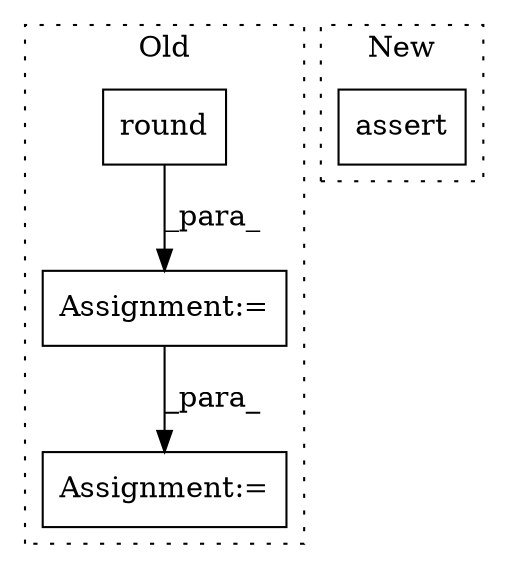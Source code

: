 digraph G {
subgraph cluster0 {
1 [label="round" a="32" s="1301,1338" l="6,1" shape="box"];
3 [label="Assignment:=" a="7" s="1507,1638" l="75,2" shape="box"];
4 [label="Assignment:=" a="7" s="1289" l="12" shape="box"];
label = "Old";
style="dotted";
}
subgraph cluster1 {
2 [label="assert" a="32" s="1507,1552" l="12,1" shape="box"];
label = "New";
style="dotted";
}
1 -> 4 [label="_para_"];
4 -> 3 [label="_para_"];
}